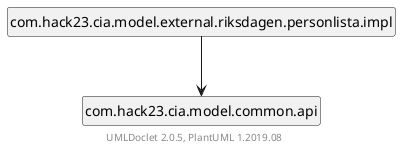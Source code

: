 @startuml
    set namespaceSeparator none
    hide circle
    hide empty fields
    hide empty methods

    com.hack23.cia.model.external.riksdagen.personlista.impl --> com.hack23.cia.model.common.api

    ' Package links
    class "com.hack23.cia.model.external.riksdagen.personlista.impl" [[com/hack23/cia/model/external/riksdagen/personlista/impl/package-summary.html]] {
    }

    center footer UMLDoclet 2.0.5, PlantUML 1.2019.08
@enduml
